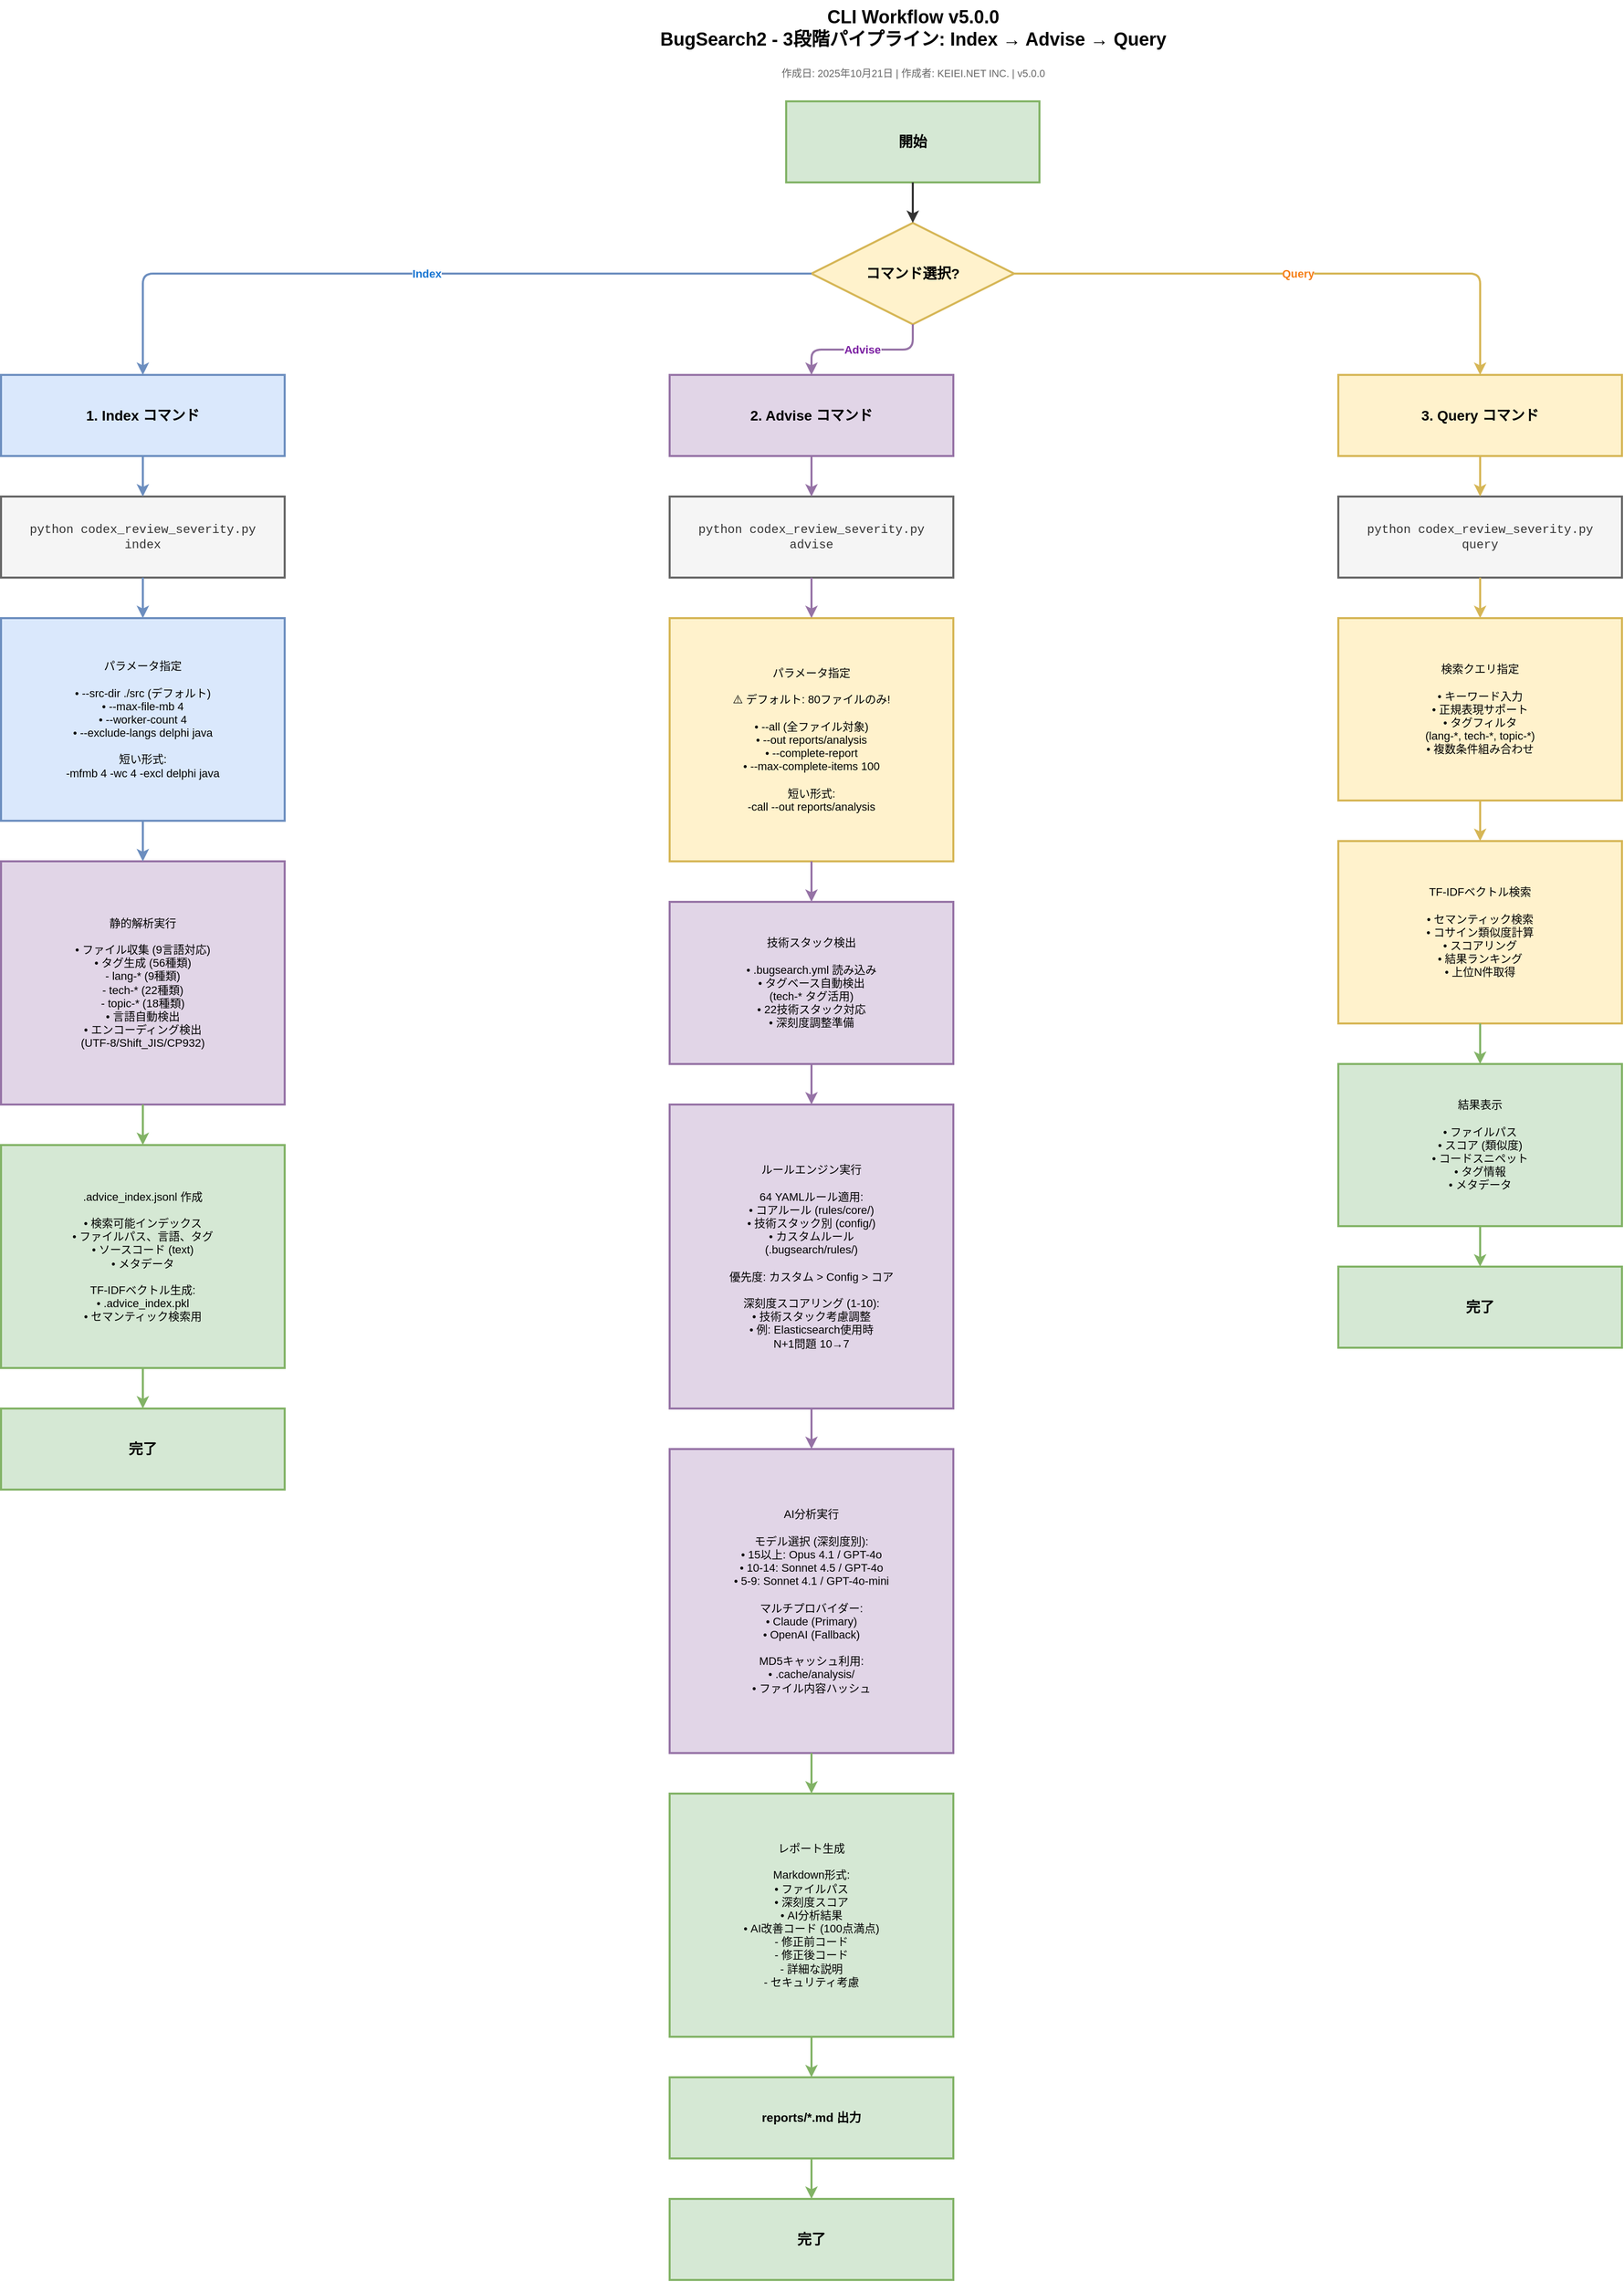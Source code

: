 <?xml version="1.0" encoding="UTF-8"?>
<mxfile type="device">
  <diagram name="CLI Workflow v5.0.0">
    <mxGraphModel dx="2400" dy="1400" grid="1" gridSize="10" background="#ffffff">
      <root>
        <mxCell id="0" />
        <mxCell id="1" parent="0" />

        <!-- タイトル -->
        <mxCell id="title" value="CLI Workflow v5.0.0&#xa;BugSearch2 - 3段階パイプライン: Index → Advise → Query" style="text;html=1;fontSize=18;fontStyle=1;fontColor=#000000;align=center" vertex="1" parent="1">
          <mxGeometry x="700" y="30" width="800" height="60" as="geometry" />
        </mxCell>

        <!-- メタデータ -->
        <mxCell id="metadata" value="作成日: 2025年10月21日 | 作成者: KEIEI.NET INC. | v5.0.0" style="text;html=1;fontSize=10;fontColor=#666666;align=center" vertex="1" parent="1">
          <mxGeometry x="700" y="90" width="800" height="20" as="geometry" />
        </mxCell>

        <!-- 開始ノード -->
        <mxCell id="start" value="開始" style="rounded=0;whiteSpace=wrap;html=1;spacing=10;spacingTop=10;spacingLeft=10;spacingRight=10;spacingBottom=10;fillColor=#d5e8d4;strokeColor=#82b366;fontColor=#000000;strokeWidth=2;fontSize=14;fontStyle=1" vertex="1" parent="1">
          <mxGeometry x="975" y="130" width="250" height="80" as="geometry" />
        </mxCell>

        <!-- コマンド選択分岐 -->
        <mxCell id="command_branch" value="コマンド選択?" style="rhombus;whiteSpace=wrap;html=1;spacing=10;fillColor=#fff2cc;strokeColor=#d6b656;fontColor=#000000;strokeWidth=2;fontSize=14;fontStyle=1" vertex="1" parent="1">
          <mxGeometry x="1000" y="250" width="200" height="100" as="geometry" />
        </mxCell>

        <!-- INDEX コマンドフロー -->
        <mxCell id="index_command" value="1. Index コマンド" style="rounded=0;whiteSpace=wrap;html=1;spacing=10;spacingTop=10;spacingLeft=10;spacingRight=10;spacingBottom=10;fillColor=#dae8fc;strokeColor=#6c8ebf;fontColor=#000000;strokeWidth=2;fontSize=14;fontStyle=1" vertex="1" parent="1">
          <mxGeometry x="200" y="400" width="280" height="80" as="geometry" />
        </mxCell>

        <mxCell id="index_cli" value="python codex_review_severity.py index" style="rounded=0;whiteSpace=wrap;html=1;spacing=10;spacingTop=10;spacingLeft=10;spacingRight=10;spacingBottom=10;fillColor=#f5f5f5;strokeColor=#666666;fontColor=#333333;strokeWidth=2;fontSize=12;fontStyle=0;fontFamily=Courier New" vertex="1" parent="1">
          <mxGeometry x="200" y="520" width="280" height="80" as="geometry" />
        </mxCell>

        <mxCell id="index_params" value="パラメータ指定&#xa;&#xa;• --src-dir ./src (デフォルト)&#xa;• --max-file-mb 4&#xa;• --worker-count 4&#xa;• --exclude-langs delphi java&#xa;&#xa;短い形式:&#xa;-mfmb 4 -wc 4 -excl delphi java" style="rounded=0;whiteSpace=wrap;html=1;spacing=10;spacingTop=10;spacingLeft=10;spacingRight=10;spacingBottom=10;fillColor=#dae8fc;strokeColor=#6c8ebf;fontColor=#000000;strokeWidth=2;fontSize=11" vertex="1" parent="1">
          <mxGeometry x="200" y="640" width="280" height="200" as="geometry" />
        </mxCell>

        <mxCell id="index_static" value="静的解析実行&#xa;&#xa;• ファイル収集 (9言語対応)&#xa;• タグ生成 (56種類)&#xa;  - lang-* (9種類)&#xa;  - tech-* (22種類)&#xa;  - topic-* (18種類)&#xa;• 言語自動検出&#xa;• エンコーディング検出&#xa;  (UTF-8/Shift_JIS/CP932)" style="rounded=0;whiteSpace=wrap;html=1;spacing=10;spacingTop=10;spacingLeft=10;spacingRight=10;spacingBottom=10;fillColor=#e1d5e7;strokeColor=#9673a6;fontColor=#000000;strokeWidth=2;fontSize=11" vertex="1" parent="1">
          <mxGeometry x="200" y="880" width="280" height="240" as="geometry" />
        </mxCell>

        <mxCell id="index_output" value=".advice_index.jsonl 作成&#xa;&#xa;• 検索可能インデックス&#xa;• ファイルパス、言語、タグ&#xa;• ソースコード (text)&#xa;• メタデータ&#xa;&#xa;TF-IDFベクトル生成:&#xa;• .advice_index.pkl&#xa;• セマンティック検索用" style="rounded=0;whiteSpace=wrap;html=1;spacing=10;spacingTop=10;spacingLeft=10;spacingRight=10;spacingBottom=10;fillColor=#d5e8d4;strokeColor=#82b366;fontColor=#000000;strokeWidth=2;fontSize=11" vertex="1" parent="1">
          <mxGeometry x="200" y="1160" width="280" height="220" as="geometry" />
        </mxCell>

        <mxCell id="index_complete" value="完了" style="rounded=0;whiteSpace=wrap;html=1;spacing=10;spacingTop=10;spacingLeft=10;spacingRight=10;spacingBottom=10;fillColor=#d5e8d4;strokeColor=#82b366;fontColor=#000000;strokeWidth=2;fontSize=14;fontStyle=1" vertex="1" parent="1">
          <mxGeometry x="200" y="1420" width="280" height="80" as="geometry" />
        </mxCell>

        <!-- ADVISE コマンドフロー -->
        <mxCell id="advise_command" value="2. Advise コマンド" style="rounded=0;whiteSpace=wrap;html=1;spacing=10;spacingTop=10;spacingLeft=10;spacingRight=10;spacingBottom=10;fillColor=#e1d5e7;strokeColor=#9673a6;fontColor=#000000;strokeWidth=2;fontSize=14;fontStyle=1" vertex="1" parent="1">
          <mxGeometry x="860" y="400" width="280" height="80" as="geometry" />
        </mxCell>

        <mxCell id="advise_cli" value="python codex_review_severity.py advise" style="rounded=0;whiteSpace=wrap;html=1;spacing=10;spacingTop=10;spacingLeft=10;spacingRight=10;spacingBottom=10;fillColor=#f5f5f5;strokeColor=#666666;fontColor=#333333;strokeWidth=2;fontSize=12;fontStyle=0;fontFamily=Courier New" vertex="1" parent="1">
          <mxGeometry x="860" y="520" width="280" height="80" as="geometry" />
        </mxCell>

        <mxCell id="advise_params" value="パラメータ指定&#xa;&#xa;⚠️ デフォルト: 80ファイルのみ!&#xa;&#xa;• --all (全ファイル対象)&#xa;• --out reports/analysis&#xa;• --complete-report&#xa;• --max-complete-items 100&#xa;&#xa;短い形式:&#xa;-call --out reports/analysis" style="rounded=0;whiteSpace=wrap;html=1;spacing=10;spacingTop=10;spacingLeft=10;spacingRight=10;spacingBottom=10;fillColor=#fff2cc;strokeColor=#d6b656;fontColor=#000000;strokeWidth=2;fontSize=11" vertex="1" parent="1">
          <mxGeometry x="860" y="640" width="280" height="240" as="geometry" />
        </mxCell>

        <mxCell id="advise_tech_detect" value="技術スタック検出&#xa;&#xa;• .bugsearch.yml 読み込み&#xa;• タグベース自動検出&#xa;  (tech-* タグ活用)&#xa;• 22技術スタック対応&#xa;• 深刻度調整準備" style="rounded=0;whiteSpace=wrap;html=1;spacing=10;spacingTop=10;spacingLeft=10;spacingRight=10;spacingBottom=10;fillColor=#e1d5e7;strokeColor=#9673a6;fontColor=#000000;strokeWidth=2;fontSize=11" vertex="1" parent="1">
          <mxGeometry x="860" y="920" width="280" height="160" as="geometry" />
        </mxCell>

        <mxCell id="advise_rules" value="ルールエンジン実行&#xa;&#xa;64 YAMLルール適用:&#xa;• コアルール (rules/core/)&#xa;• 技術スタック別 (config/)&#xa;• カスタムルール&#xa;  (.bugsearch/rules/)&#xa;&#xa;優先度: カスタム &gt; Config &gt; コア&#xa;&#xa;深刻度スコアリング (1-10):&#xa;• 技術スタック考慮調整&#xa;• 例: Elasticsearch使用時&#xa;  N+1問題 10→7" style="rounded=0;whiteSpace=wrap;html=1;spacing=10;spacingTop=10;spacingLeft=10;spacingRight=10;spacingBottom=10;fillColor=#e1d5e7;strokeColor=#9673a6;fontColor=#000000;strokeWidth=2;fontSize=11" vertex="1" parent="1">
          <mxGeometry x="860" y="1120" width="280" height="300" as="geometry" />
        </mxCell>

        <mxCell id="advise_ai" value="AI分析実行&#xa;&#xa;モデル選択 (深刻度別):&#xa;• 15以上: Opus 4.1 / GPT-4o&#xa;• 10-14: Sonnet 4.5 / GPT-4o&#xa;• 5-9: Sonnet 4.1 / GPT-4o-mini&#xa;&#xa;マルチプロバイダー:&#xa;• Claude (Primary)&#xa;• OpenAI (Fallback)&#xa;&#xa;MD5キャッシュ利用:&#xa;• .cache/analysis/&#xa;• ファイル内容ハッシュ" style="rounded=0;whiteSpace=wrap;html=1;spacing=10;spacingTop=10;spacingLeft=10;spacingRight=10;spacingBottom=10;fillColor=#e1d5e7;strokeColor=#9673a6;fontColor=#000000;strokeWidth=2;fontSize=11" vertex="1" parent="1">
          <mxGeometry x="860" y="1460" width="280" height="300" as="geometry" />
        </mxCell>

        <mxCell id="advise_report" value="レポート生成&#xa;&#xa;Markdown形式:&#xa;• ファイルパス&#xa;• 深刻度スコア&#xa;• AI分析結果&#xa;• AI改善コード (100点満点)&#xa;  - 修正前コード&#xa;  - 修正後コード&#xa;  - 詳細な説明&#xa;  - セキュリティ考慮" style="rounded=0;whiteSpace=wrap;html=1;spacing=10;spacingTop=10;spacingLeft=10;spacingRight=10;spacingBottom=10;fillColor=#d5e8d4;strokeColor=#82b366;fontColor=#000000;strokeWidth=2;fontSize=11" vertex="1" parent="1">
          <mxGeometry x="860" y="1800" width="280" height="240" as="geometry" />
        </mxCell>

        <mxCell id="advise_output" value="reports/*.md 出力" style="rounded=0;whiteSpace=wrap;html=1;spacing=10;spacingTop=10;spacingLeft=10;spacingRight=10;spacingBottom=10;fillColor=#d5e8d4;strokeColor=#82b366;fontColor=#000000;strokeWidth=2;fontSize=12;fontStyle=1" vertex="1" parent="1">
          <mxGeometry x="860" y="2080" width="280" height="80" as="geometry" />
        </mxCell>

        <mxCell id="advise_complete" value="完了" style="rounded=0;whiteSpace=wrap;html=1;spacing=10;spacingTop=10;spacingLeft=10;spacingRight=10;spacingBottom=10;fillColor=#d5e8d4;strokeColor=#82b366;fontColor=#000000;strokeWidth=2;fontSize=14;fontStyle=1" vertex="1" parent="1">
          <mxGeometry x="860" y="2200" width="280" height="80" as="geometry" />
        </mxCell>

        <!-- QUERY コマンドフロー -->
        <mxCell id="query_command" value="3. Query コマンド" style="rounded=0;whiteSpace=wrap;html=1;spacing=10;spacingTop=10;spacingLeft=10;spacingRight=10;spacingBottom=10;fillColor=#fff2cc;strokeColor=#d6b656;fontColor=#000000;strokeWidth=2;fontSize=14;fontStyle=1" vertex="1" parent="1">
          <mxGeometry x="1520" y="400" width="280" height="80" as="geometry" />
        </mxCell>

        <mxCell id="query_cli" value="python codex_review_severity.py query" style="rounded=0;whiteSpace=wrap;html=1;spacing=10;spacingTop=10;spacingLeft=10;spacingRight=10;spacingBottom=10;fillColor=#f5f5f5;strokeColor=#666666;fontColor=#333333;strokeWidth=2;fontSize=12;fontStyle=0;fontFamily=Courier New" vertex="1" parent="1">
          <mxGeometry x="1520" y="520" width="280" height="80" as="geometry" />
        </mxCell>

        <mxCell id="query_input" value="検索クエリ指定&#xa;&#xa;• キーワード入力&#xa;• 正規表現サポート&#xa;• タグフィルタ&#xa;  (lang-*, tech-*, topic-*)&#xa;• 複数条件組み合わせ" style="rounded=0;whiteSpace=wrap;html=1;spacing=10;spacingTop=10;spacingLeft=10;spacingRight=10;spacingBottom=10;fillColor=#fff2cc;strokeColor=#d6b656;fontColor=#000000;strokeWidth=2;fontSize=11" vertex="1" parent="1">
          <mxGeometry x="1520" y="640" width="280" height="180" as="geometry" />
        </mxCell>

        <mxCell id="query_search" value="TF-IDFベクトル検索&#xa;&#xa;• セマンティック検索&#xa;• コサイン類似度計算&#xa;• スコアリング&#xa;• 結果ランキング&#xa;• 上位N件取得" style="rounded=0;whiteSpace=wrap;html=1;spacing=10;spacingTop=10;spacingLeft=10;spacingRight=10;spacingBottom=10;fillColor=#fff2cc;strokeColor=#d6b656;fontColor=#000000;strokeWidth=2;fontSize=11" vertex="1" parent="1">
          <mxGeometry x="1520" y="860" width="280" height="180" as="geometry" />
        </mxCell>

        <mxCell id="query_result" value="結果表示&#xa;&#xa;• ファイルパス&#xa;• スコア (類似度)&#xa;• コードスニペット&#xa;• タグ情報&#xa;• メタデータ" style="rounded=0;whiteSpace=wrap;html=1;spacing=10;spacingTop=10;spacingLeft=10;spacingRight=10;spacingBottom=10;fillColor=#d5e8d4;strokeColor=#82b366;fontColor=#000000;strokeWidth=2;fontSize=11" vertex="1" parent="1">
          <mxGeometry x="1520" y="1080" width="280" height="160" as="geometry" />
        </mxCell>

        <mxCell id="query_complete" value="完了" style="rounded=0;whiteSpace=wrap;html=1;spacing=10;spacingTop=10;spacingLeft=10;spacingRight=10;spacingBottom=10;fillColor=#d5e8d4;strokeColor=#82b366;fontColor=#000000;strokeWidth=2;fontSize=14;fontStyle=1" vertex="1" parent="1">
          <mxGeometry x="1520" y="1280" width="280" height="80" as="geometry" />
        </mxCell>

        <!-- 接続線 -->
        <mxCell id="flow1" value="" style="endArrow=classic;html=1;strokeColor=#333333;strokeWidth=2;edgeStyle=orthogonalEdgeStyle" edge="1" parent="1" source="start" target="command_branch">
          <mxGeometry relative="1" as="geometry" />
        </mxCell>

        <!-- Index 分岐 -->
        <mxCell id="flow_index" value="Index" style="endArrow=classic;html=1;strokeColor=#6c8ebf;strokeWidth=2;fontColor=#1976d2;fontSize=11;fontStyle=1;labelBackgroundColor=#FFFFFF;labelBorderColor=none;edgeStyle=orthogonalEdgeStyle" edge="1" parent="1" source="command_branch" target="index_command">
          <mxGeometry relative="1" as="geometry">
            <Array as="points">
              <mxPoint x="340" y="300" />
            </Array>
          </mxGeometry>
        </mxCell>

        <mxCell id="flow_index2" value="" style="endArrow=classic;html=1;strokeColor=#6c8ebf;strokeWidth=2;edgeStyle=orthogonalEdgeStyle" edge="1" parent="1" source="index_command" target="index_cli">
          <mxGeometry relative="1" as="geometry" />
        </mxCell>

        <mxCell id="flow_index3" value="" style="endArrow=classic;html=1;strokeColor=#6c8ebf;strokeWidth=2;edgeStyle=orthogonalEdgeStyle" edge="1" parent="1" source="index_cli" target="index_params">
          <mxGeometry relative="1" as="geometry" />
        </mxCell>

        <mxCell id="flow_index4" value="" style="endArrow=classic;html=1;strokeColor=#6c8ebf;strokeWidth=2;edgeStyle=orthogonalEdgeStyle" edge="1" parent="1" source="index_params" target="index_static">
          <mxGeometry relative="1" as="geometry" />
        </mxCell>

        <mxCell id="flow_index5" value="" style="endArrow=classic;html=1;strokeColor=#82b366;strokeWidth=2;edgeStyle=orthogonalEdgeStyle" edge="1" parent="1" source="index_static" target="index_output">
          <mxGeometry relative="1" as="geometry" />
        </mxCell>

        <mxCell id="flow_index6" value="" style="endArrow=classic;html=1;strokeColor=#82b366;strokeWidth=2;edgeStyle=orthogonalEdgeStyle" edge="1" parent="1" source="index_output" target="index_complete">
          <mxGeometry relative="1" as="geometry" />
        </mxCell>

        <!-- Advise 分岐 -->
        <mxCell id="flow_advise" value="Advise" style="endArrow=classic;html=1;strokeColor=#9673a6;strokeWidth=2;fontColor=#7b1fa2;fontSize=11;fontStyle=1;labelBackgroundColor=#FFFFFF;labelBorderColor=none;edgeStyle=orthogonalEdgeStyle" edge="1" parent="1" source="command_branch" target="advise_command">
          <mxGeometry relative="1" as="geometry" />
        </mxCell>

        <mxCell id="flow_advise2" value="" style="endArrow=classic;html=1;strokeColor=#9673a6;strokeWidth=2;edgeStyle=orthogonalEdgeStyle" edge="1" parent="1" source="advise_command" target="advise_cli">
          <mxGeometry relative="1" as="geometry" />
        </mxCell>

        <mxCell id="flow_advise3" value="" style="endArrow=classic;html=1;strokeColor=#9673a6;strokeWidth=2;edgeStyle=orthogonalEdgeStyle" edge="1" parent="1" source="advise_cli" target="advise_params">
          <mxGeometry relative="1" as="geometry" />
        </mxCell>

        <mxCell id="flow_advise4" value="" style="endArrow=classic;html=1;strokeColor=#9673a6;strokeWidth=2;edgeStyle=orthogonalEdgeStyle" edge="1" parent="1" source="advise_params" target="advise_tech_detect">
          <mxGeometry relative="1" as="geometry" />
        </mxCell>

        <mxCell id="flow_advise5" value="" style="endArrow=classic;html=1;strokeColor=#9673a6;strokeWidth=2;edgeStyle=orthogonalEdgeStyle" edge="1" parent="1" source="advise_tech_detect" target="advise_rules">
          <mxGeometry relative="1" as="geometry" />
        </mxCell>

        <mxCell id="flow_advise6" value="" style="endArrow=classic;html=1;strokeColor=#9673a6;strokeWidth=2;edgeStyle=orthogonalEdgeStyle" edge="1" parent="1" source="advise_rules" target="advise_ai">
          <mxGeometry relative="1" as="geometry" />
        </mxCell>

        <mxCell id="flow_advise7" value="" style="endArrow=classic;html=1;strokeColor=#82b366;strokeWidth=2;edgeStyle=orthogonalEdgeStyle" edge="1" parent="1" source="advise_ai" target="advise_report">
          <mxGeometry relative="1" as="geometry" />
        </mxCell>

        <mxCell id="flow_advise8" value="" style="endArrow=classic;html=1;strokeColor=#82b366;strokeWidth=2;edgeStyle=orthogonalEdgeStyle" edge="1" parent="1" source="advise_report" target="advise_output">
          <mxGeometry relative="1" as="geometry" />
        </mxCell>

        <mxCell id="flow_advise9" value="" style="endArrow=classic;html=1;strokeColor=#82b366;strokeWidth=2;edgeStyle=orthogonalEdgeStyle" edge="1" parent="1" source="advise_output" target="advise_complete">
          <mxGeometry relative="1" as="geometry" />
        </mxCell>

        <!-- Query 分岐 -->
        <mxCell id="flow_query" value="Query" style="endArrow=classic;html=1;strokeColor=#d6b656;strokeWidth=2;fontColor=#f57f17;fontSize=11;fontStyle=1;labelBackgroundColor=#FFFFFF;labelBorderColor=none;edgeStyle=orthogonalEdgeStyle" edge="1" parent="1" source="command_branch" target="query_command">
          <mxGeometry relative="1" as="geometry">
            <Array as="points">
              <mxPoint x="1660" y="300" />
            </Array>
          </mxGeometry>
        </mxCell>

        <mxCell id="flow_query2" value="" style="endArrow=classic;html=1;strokeColor=#d6b656;strokeWidth=2;edgeStyle=orthogonalEdgeStyle" edge="1" parent="1" source="query_command" target="query_cli">
          <mxGeometry relative="1" as="geometry" />
        </mxCell>

        <mxCell id="flow_query3" value="" style="endArrow=classic;html=1;strokeColor=#d6b656;strokeWidth=2;edgeStyle=orthogonalEdgeStyle" edge="1" parent="1" source="query_cli" target="query_input">
          <mxGeometry relative="1" as="geometry" />
        </mxCell>

        <mxCell id="flow_query4" value="" style="endArrow=classic;html=1;strokeColor=#d6b656;strokeWidth=2;edgeStyle=orthogonalEdgeStyle" edge="1" parent="1" source="query_input" target="query_search">
          <mxGeometry relative="1" as="geometry" />
        </mxCell>

        <mxCell id="flow_query5" value="" style="endArrow=classic;html=1;strokeColor=#82b366;strokeWidth=2;edgeStyle=orthogonalEdgeStyle" edge="1" parent="1" source="query_search" target="query_result">
          <mxGeometry relative="1" as="geometry" />
        </mxCell>

        <mxCell id="flow_query6" value="" style="endArrow=classic;html=1;strokeColor=#82b366;strokeWidth=2;edgeStyle=orthogonalEdgeStyle" edge="1" parent="1" source="query_result" target="query_complete">
          <mxGeometry relative="1" as="geometry" />
        </mxCell>

      </root>
    </mxGraphModel>
  </diagram>
</mxfile>
